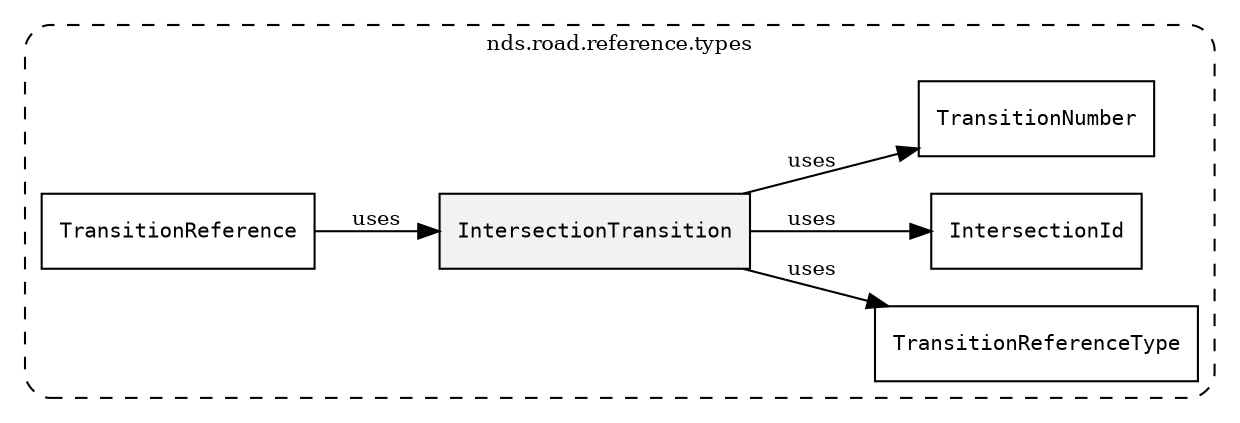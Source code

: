 /**
 * This dot file creates symbol collaboration diagram for IntersectionTransition.
 */
digraph ZSERIO
{
    node [shape=box, fontsize=10];
    rankdir="LR";
    fontsize=10;
    tooltip="IntersectionTransition collaboration diagram";

    subgraph "cluster_nds.road.reference.types"
    {
        style="dashed, rounded";
        label="nds.road.reference.types";
        tooltip="Package nds.road.reference.types";
        href="../../../content/packages/nds.road.reference.types.html#Package-nds-road-reference-types";
        target="_parent";

        "IntersectionTransition" [style="filled", fillcolor="#0000000D", target="_parent", label=<<font face="monospace"><table align="center" border="0" cellspacing="0" cellpadding="0"><tr><td href="../../../content/packages/nds.road.reference.types.html#Structure-IntersectionTransition" title="Structure defined in nds.road.reference.types">IntersectionTransition</td></tr></table></font>>];
        "TransitionReferenceType" [target="_parent", label=<<font face="monospace"><table align="center" border="0" cellspacing="0" cellpadding="0"><tr><td href="../../../content/packages/nds.road.reference.types.html#Enum-TransitionReferenceType" title="Enum defined in nds.road.reference.types">TransitionReferenceType</td></tr></table></font>>];
        "IntersectionId" [target="_parent", label=<<font face="monospace"><table align="center" border="0" cellspacing="0" cellpadding="0"><tr><td href="../../../content/packages/nds.road.reference.types.html#Subtype-IntersectionId" title="Subtype defined in nds.road.reference.types">IntersectionId</td></tr></table></font>>];
        "TransitionNumber" [target="_parent", label=<<font face="monospace"><table align="center" border="0" cellspacing="0" cellpadding="0"><tr><td href="../../../content/packages/nds.road.reference.types.html#Subtype-TransitionNumber" title="Subtype defined in nds.road.reference.types">TransitionNumber</td></tr></table></font>>];
        "TransitionReference" [target="_parent", label=<<font face="monospace"><table align="center" border="0" cellspacing="0" cellpadding="0"><tr><td href="../../../content/packages/nds.road.reference.types.html#Structure-TransitionReference" title="Structure defined in nds.road.reference.types">TransitionReference</td></tr></table></font>>];
    }

    "IntersectionTransition" -> "TransitionReferenceType" [label="uses", fontsize=10];
    "IntersectionTransition" -> "IntersectionId" [label="uses", fontsize=10];
    "IntersectionTransition" -> "TransitionNumber" [label="uses", fontsize=10];
    "TransitionReference" -> "IntersectionTransition" [label="uses", fontsize=10];
}
